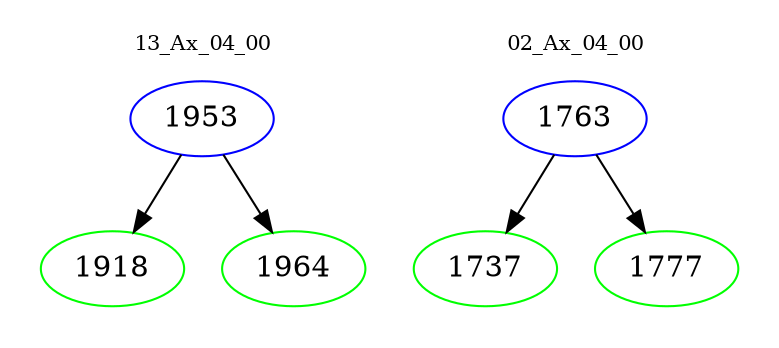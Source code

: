 digraph{
subgraph cluster_0 {
color = white
label = "13_Ax_04_00";
fontsize=10;
T0_1953 [label="1953", color="blue"]
T0_1953 -> T0_1918 [color="black"]
T0_1918 [label="1918", color="green"]
T0_1953 -> T0_1964 [color="black"]
T0_1964 [label="1964", color="green"]
}
subgraph cluster_1 {
color = white
label = "02_Ax_04_00";
fontsize=10;
T1_1763 [label="1763", color="blue"]
T1_1763 -> T1_1737 [color="black"]
T1_1737 [label="1737", color="green"]
T1_1763 -> T1_1777 [color="black"]
T1_1777 [label="1777", color="green"]
}
}
